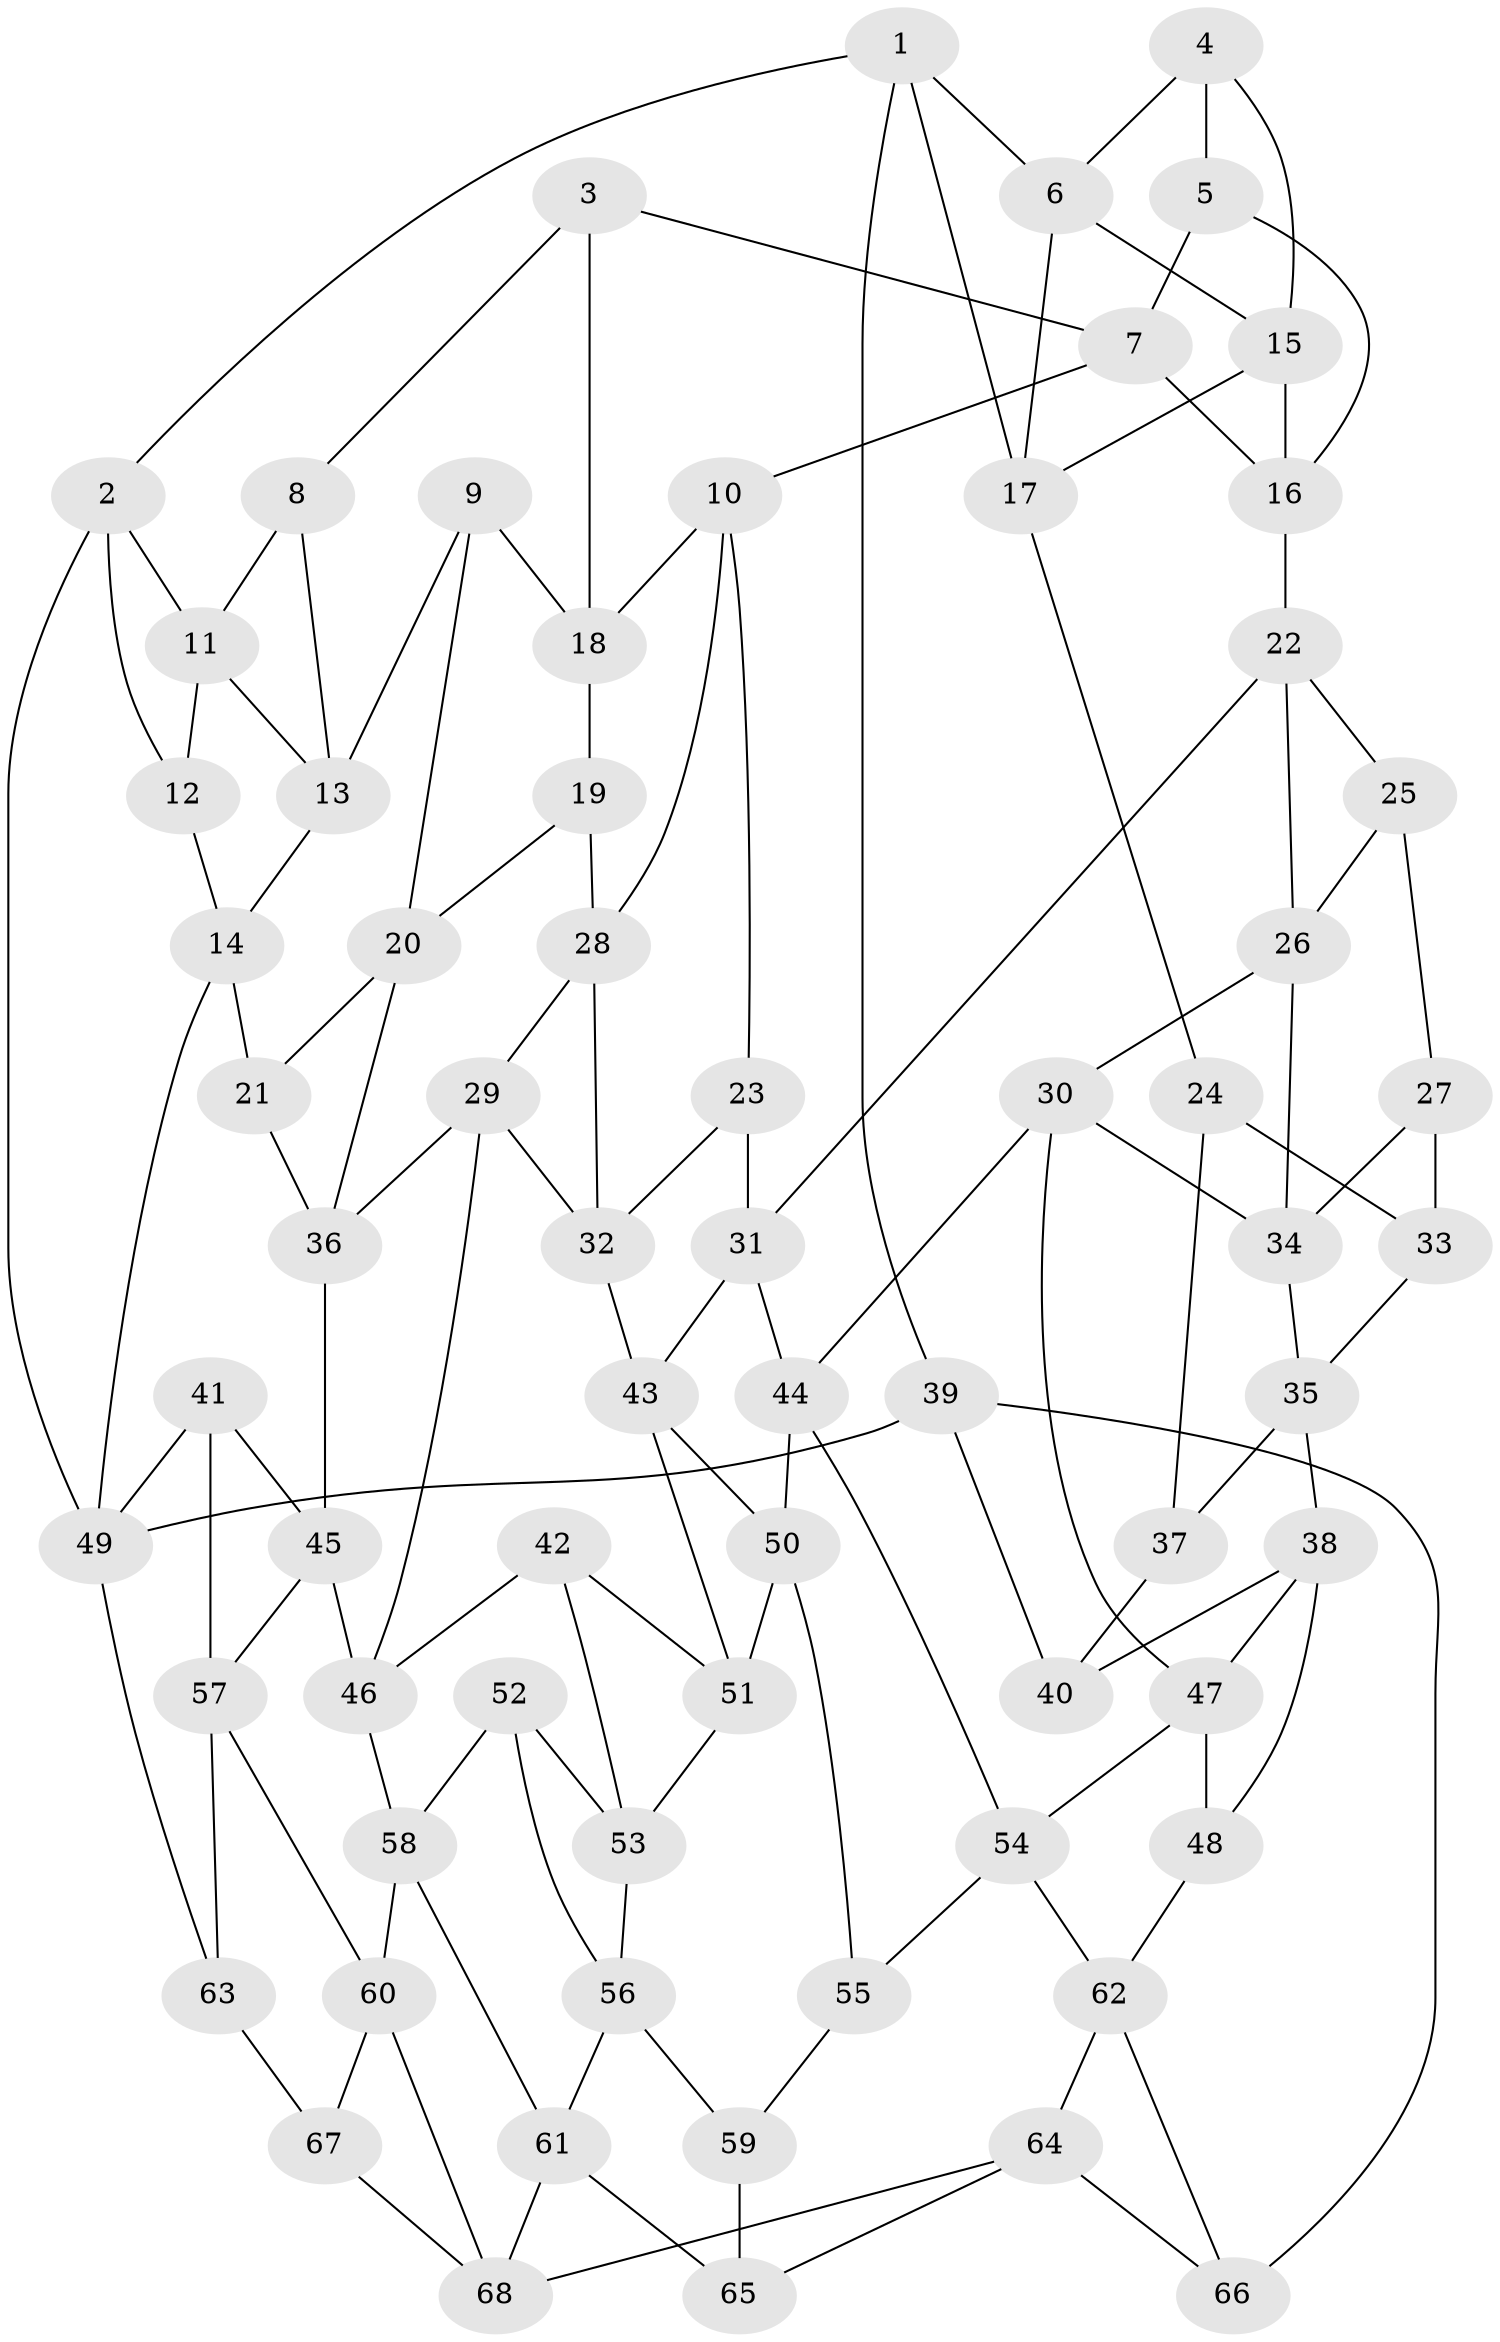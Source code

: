 // original degree distribution, {3: 0.014705882352941176, 4: 0.27941176470588236, 6: 0.2647058823529412, 5: 0.4411764705882353}
// Generated by graph-tools (version 1.1) at 2025/38/03/04/25 23:38:21]
// undirected, 68 vertices, 124 edges
graph export_dot {
  node [color=gray90,style=filled];
  1;
  2;
  3;
  4;
  5;
  6;
  7;
  8;
  9;
  10;
  11;
  12;
  13;
  14;
  15;
  16;
  17;
  18;
  19;
  20;
  21;
  22;
  23;
  24;
  25;
  26;
  27;
  28;
  29;
  30;
  31;
  32;
  33;
  34;
  35;
  36;
  37;
  38;
  39;
  40;
  41;
  42;
  43;
  44;
  45;
  46;
  47;
  48;
  49;
  50;
  51;
  52;
  53;
  54;
  55;
  56;
  57;
  58;
  59;
  60;
  61;
  62;
  63;
  64;
  65;
  66;
  67;
  68;
  1 -- 2 [weight=1.0];
  1 -- 6 [weight=1.0];
  1 -- 17 [weight=1.0];
  1 -- 39 [weight=1.0];
  2 -- 11 [weight=1.0];
  2 -- 12 [weight=1.0];
  2 -- 49 [weight=1.0];
  3 -- 7 [weight=1.0];
  3 -- 8 [weight=1.0];
  3 -- 18 [weight=1.0];
  4 -- 5 [weight=2.0];
  4 -- 6 [weight=1.0];
  4 -- 15 [weight=1.0];
  5 -- 7 [weight=1.0];
  5 -- 16 [weight=1.0];
  6 -- 15 [weight=1.0];
  6 -- 17 [weight=1.0];
  7 -- 10 [weight=1.0];
  7 -- 16 [weight=1.0];
  8 -- 11 [weight=2.0];
  8 -- 13 [weight=1.0];
  9 -- 13 [weight=1.0];
  9 -- 18 [weight=1.0];
  9 -- 20 [weight=1.0];
  10 -- 18 [weight=1.0];
  10 -- 23 [weight=1.0];
  10 -- 28 [weight=1.0];
  11 -- 12 [weight=2.0];
  11 -- 13 [weight=1.0];
  12 -- 14 [weight=1.0];
  13 -- 14 [weight=1.0];
  14 -- 21 [weight=1.0];
  14 -- 49 [weight=1.0];
  15 -- 16 [weight=1.0];
  15 -- 17 [weight=1.0];
  16 -- 22 [weight=1.0];
  17 -- 24 [weight=1.0];
  18 -- 19 [weight=1.0];
  19 -- 20 [weight=1.0];
  19 -- 28 [weight=1.0];
  20 -- 21 [weight=1.0];
  20 -- 36 [weight=1.0];
  21 -- 36 [weight=1.0];
  22 -- 25 [weight=1.0];
  22 -- 26 [weight=1.0];
  22 -- 31 [weight=1.0];
  23 -- 31 [weight=1.0];
  23 -- 32 [weight=1.0];
  24 -- 33 [weight=1.0];
  24 -- 37 [weight=1.0];
  25 -- 26 [weight=1.0];
  25 -- 27 [weight=1.0];
  26 -- 30 [weight=1.0];
  26 -- 34 [weight=1.0];
  27 -- 33 [weight=2.0];
  27 -- 34 [weight=1.0];
  28 -- 29 [weight=1.0];
  28 -- 32 [weight=1.0];
  29 -- 32 [weight=1.0];
  29 -- 36 [weight=1.0];
  29 -- 46 [weight=1.0];
  30 -- 34 [weight=1.0];
  30 -- 44 [weight=1.0];
  30 -- 47 [weight=1.0];
  31 -- 43 [weight=1.0];
  31 -- 44 [weight=1.0];
  32 -- 43 [weight=1.0];
  33 -- 35 [weight=1.0];
  34 -- 35 [weight=1.0];
  35 -- 37 [weight=1.0];
  35 -- 38 [weight=1.0];
  36 -- 45 [weight=1.0];
  37 -- 40 [weight=2.0];
  38 -- 40 [weight=1.0];
  38 -- 47 [weight=1.0];
  38 -- 48 [weight=1.0];
  39 -- 40 [weight=1.0];
  39 -- 49 [weight=1.0];
  39 -- 66 [weight=2.0];
  41 -- 45 [weight=1.0];
  41 -- 49 [weight=1.0];
  41 -- 57 [weight=1.0];
  42 -- 46 [weight=1.0];
  42 -- 51 [weight=1.0];
  42 -- 53 [weight=1.0];
  43 -- 50 [weight=1.0];
  43 -- 51 [weight=1.0];
  44 -- 50 [weight=1.0];
  44 -- 54 [weight=1.0];
  45 -- 46 [weight=1.0];
  45 -- 57 [weight=1.0];
  46 -- 58 [weight=1.0];
  47 -- 48 [weight=1.0];
  47 -- 54 [weight=1.0];
  48 -- 62 [weight=1.0];
  49 -- 63 [weight=1.0];
  50 -- 51 [weight=1.0];
  50 -- 55 [weight=1.0];
  51 -- 53 [weight=1.0];
  52 -- 53 [weight=1.0];
  52 -- 56 [weight=1.0];
  52 -- 58 [weight=1.0];
  53 -- 56 [weight=1.0];
  54 -- 55 [weight=1.0];
  54 -- 62 [weight=1.0];
  55 -- 59 [weight=1.0];
  56 -- 59 [weight=1.0];
  56 -- 61 [weight=1.0];
  57 -- 60 [weight=1.0];
  57 -- 63 [weight=1.0];
  58 -- 60 [weight=1.0];
  58 -- 61 [weight=1.0];
  59 -- 65 [weight=2.0];
  60 -- 67 [weight=1.0];
  60 -- 68 [weight=1.0];
  61 -- 65 [weight=1.0];
  61 -- 68 [weight=1.0];
  62 -- 64 [weight=1.0];
  62 -- 66 [weight=1.0];
  63 -- 67 [weight=2.0];
  64 -- 65 [weight=1.0];
  64 -- 66 [weight=1.0];
  64 -- 68 [weight=1.0];
  67 -- 68 [weight=1.0];
}
